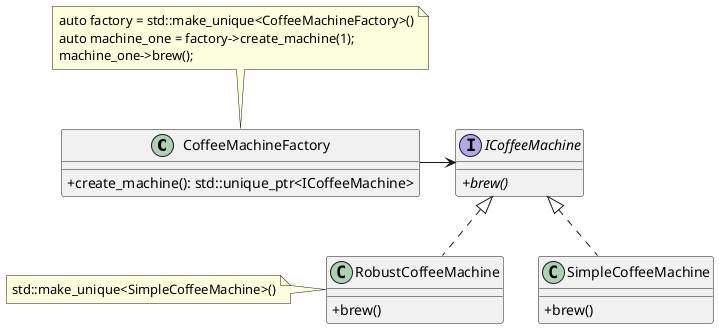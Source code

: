 @startuml
'https://plantuml.com/class-diagram
skinparam classAttributeIconSize 0

class CoffeeMachineFactory {
+create_machine(): std::unique_ptr<ICoffeeMachine>
}
note top: auto factory = std::make_unique<CoffeeMachineFactory>()\n\
auto machine_one = factory->create_machine(1);\n\
machine_one->brew();

interface ICoffeeMachine {
+{abstract}brew()
}

class RobustCoffeeMachine {
+brew()
}
note left: std::make_unique<SimpleCoffeeMachine>()
class SimpleCoffeeMachine {
+brew()
}

CoffeeMachineFactory -> ICoffeeMachine
ICoffeeMachine <|.. SimpleCoffeeMachine
ICoffeeMachine <|.. RobustCoffeeMachine



@enduml